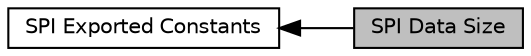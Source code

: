 digraph "SPI Data Size"
{
  edge [fontname="Helvetica",fontsize="10",labelfontname="Helvetica",labelfontsize="10"];
  node [fontname="Helvetica",fontsize="10",shape=box];
  rankdir=LR;
  Node1 [label="SPI Data Size",height=0.2,width=0.4,color="black", fillcolor="grey75", style="filled", fontcolor="black",tooltip=" "];
  Node2 [label="SPI Exported Constants",height=0.2,width=0.4,color="black", fillcolor="white", style="filled",URL="$group___s_p_i___exported___constants.html",tooltip=" "];
  Node2->Node1 [shape=plaintext, dir="back", style="solid"];
}
